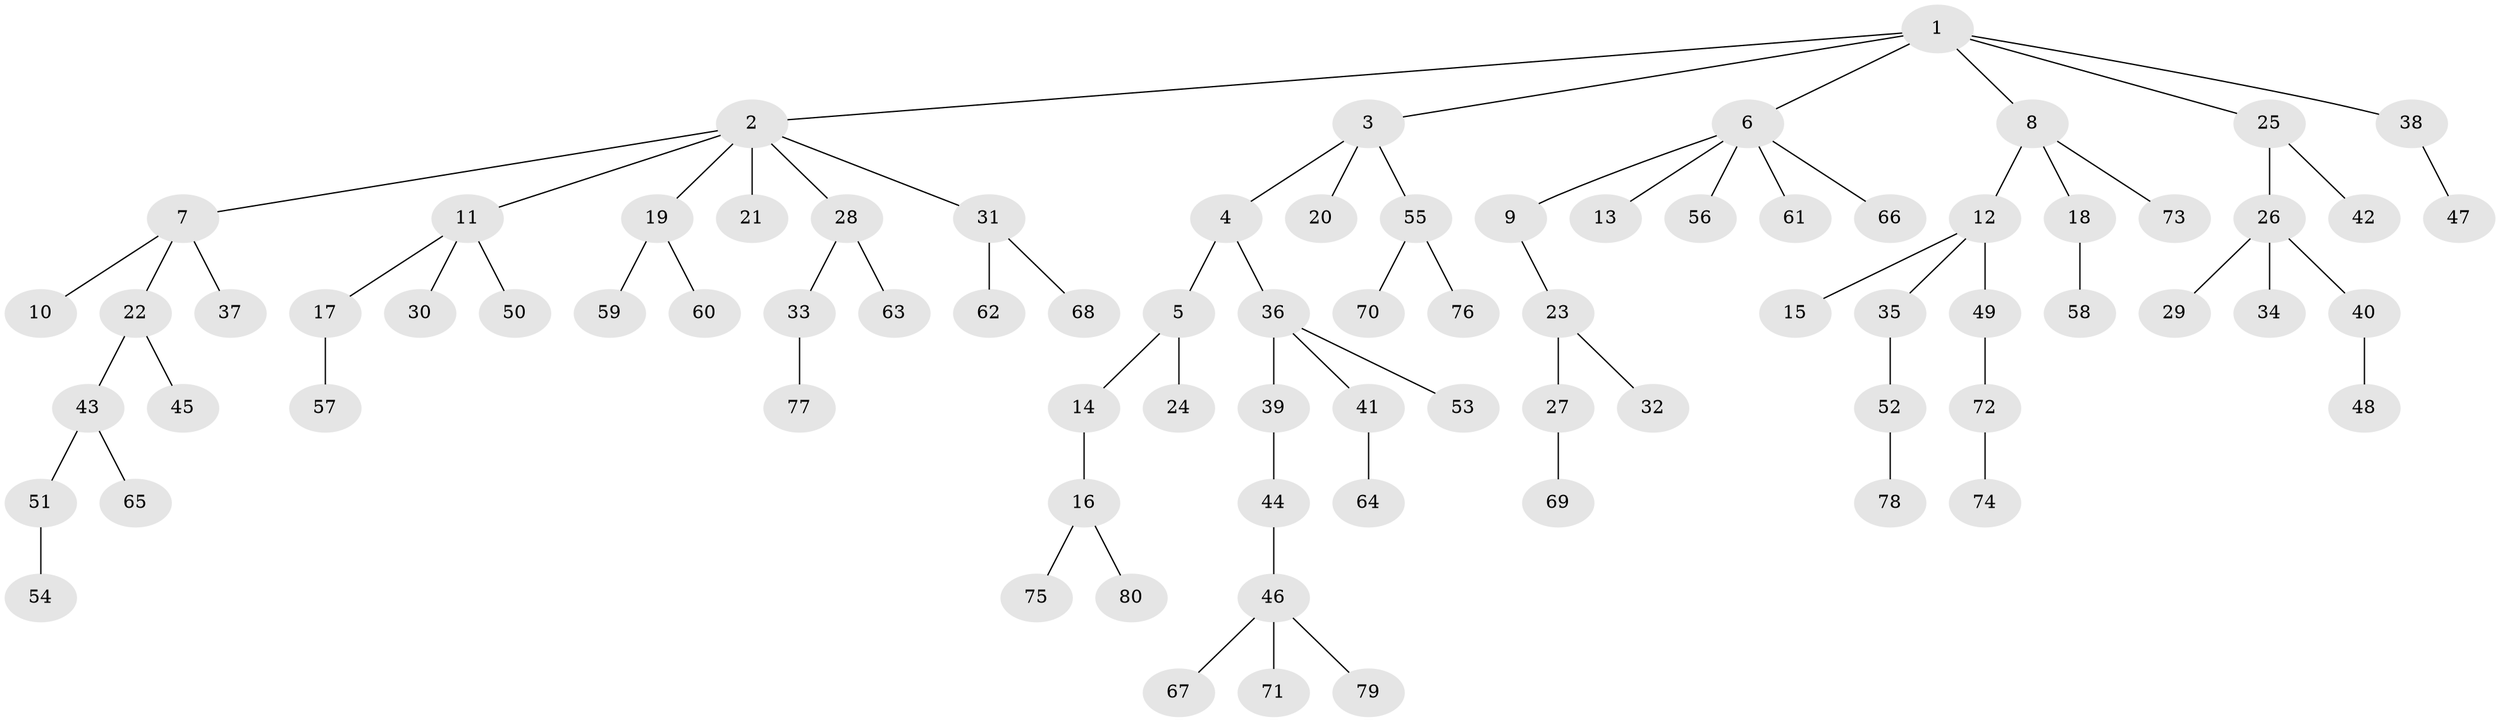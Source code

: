 // Generated by graph-tools (version 1.1) at 2025/36/03/09/25 02:36:27]
// undirected, 80 vertices, 79 edges
graph export_dot {
graph [start="1"]
  node [color=gray90,style=filled];
  1;
  2;
  3;
  4;
  5;
  6;
  7;
  8;
  9;
  10;
  11;
  12;
  13;
  14;
  15;
  16;
  17;
  18;
  19;
  20;
  21;
  22;
  23;
  24;
  25;
  26;
  27;
  28;
  29;
  30;
  31;
  32;
  33;
  34;
  35;
  36;
  37;
  38;
  39;
  40;
  41;
  42;
  43;
  44;
  45;
  46;
  47;
  48;
  49;
  50;
  51;
  52;
  53;
  54;
  55;
  56;
  57;
  58;
  59;
  60;
  61;
  62;
  63;
  64;
  65;
  66;
  67;
  68;
  69;
  70;
  71;
  72;
  73;
  74;
  75;
  76;
  77;
  78;
  79;
  80;
  1 -- 2;
  1 -- 3;
  1 -- 6;
  1 -- 8;
  1 -- 25;
  1 -- 38;
  2 -- 7;
  2 -- 11;
  2 -- 19;
  2 -- 21;
  2 -- 28;
  2 -- 31;
  3 -- 4;
  3 -- 20;
  3 -- 55;
  4 -- 5;
  4 -- 36;
  5 -- 14;
  5 -- 24;
  6 -- 9;
  6 -- 13;
  6 -- 56;
  6 -- 61;
  6 -- 66;
  7 -- 10;
  7 -- 22;
  7 -- 37;
  8 -- 12;
  8 -- 18;
  8 -- 73;
  9 -- 23;
  11 -- 17;
  11 -- 30;
  11 -- 50;
  12 -- 15;
  12 -- 35;
  12 -- 49;
  14 -- 16;
  16 -- 75;
  16 -- 80;
  17 -- 57;
  18 -- 58;
  19 -- 59;
  19 -- 60;
  22 -- 43;
  22 -- 45;
  23 -- 27;
  23 -- 32;
  25 -- 26;
  25 -- 42;
  26 -- 29;
  26 -- 34;
  26 -- 40;
  27 -- 69;
  28 -- 33;
  28 -- 63;
  31 -- 62;
  31 -- 68;
  33 -- 77;
  35 -- 52;
  36 -- 39;
  36 -- 41;
  36 -- 53;
  38 -- 47;
  39 -- 44;
  40 -- 48;
  41 -- 64;
  43 -- 51;
  43 -- 65;
  44 -- 46;
  46 -- 67;
  46 -- 71;
  46 -- 79;
  49 -- 72;
  51 -- 54;
  52 -- 78;
  55 -- 70;
  55 -- 76;
  72 -- 74;
}
